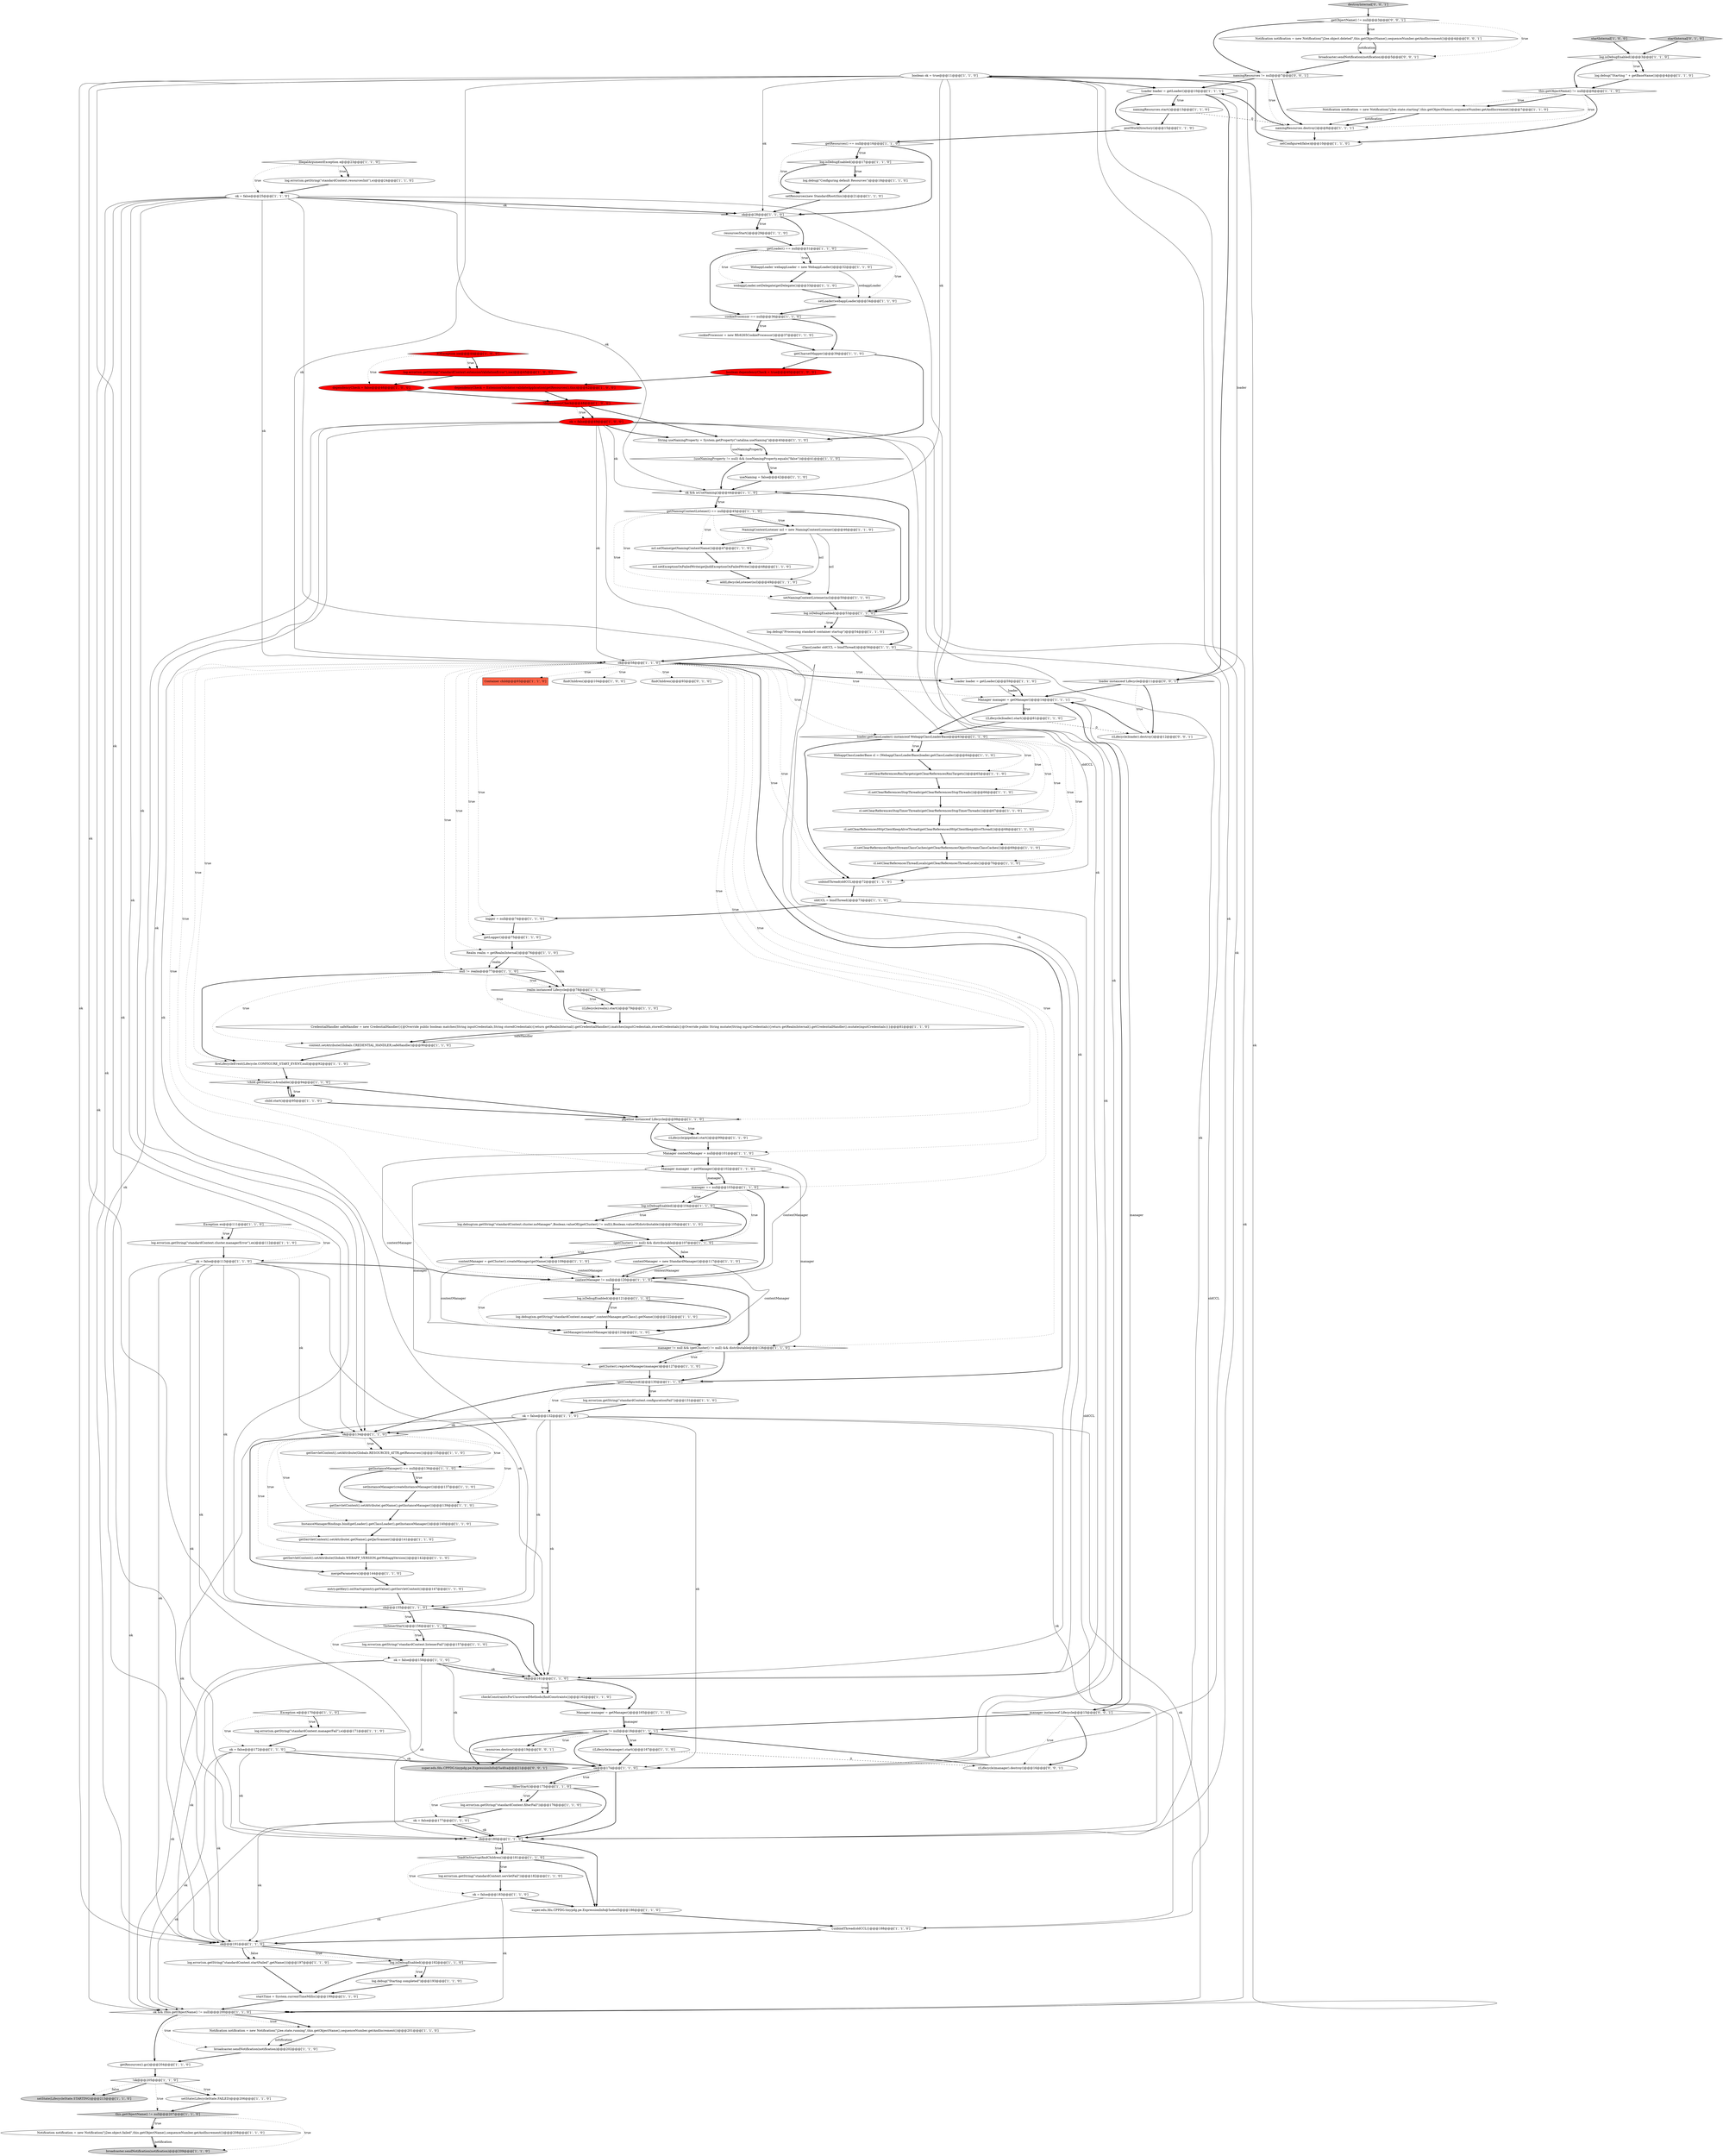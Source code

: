digraph {
135 [style = filled, label = "Exception ex@@@111@@@['1', '1', '0']", fillcolor = white, shape = diamond image = "AAA0AAABBB1BBB"];
41 [style = filled, label = "getCharsetMapper()@@@39@@@['1', '1', '0']", fillcolor = white, shape = ellipse image = "AAA0AAABBB1BBB"];
116 [style = filled, label = "getServletContext().setAttribute(.getName(),getInstanceManager())@@@139@@@['1', '1', '0']", fillcolor = white, shape = ellipse image = "AAA0AAABBB1BBB"];
69 [style = filled, label = "((Lifecycle)realm).start()@@@79@@@['1', '1', '0']", fillcolor = white, shape = ellipse image = "AAA0AAABBB1BBB"];
71 [style = filled, label = "getInstanceManager() == null@@@136@@@['1', '1', '0']", fillcolor = white, shape = diamond image = "AAA0AAABBB1BBB"];
6 [style = filled, label = "setState(LifecycleState.STARTING)@@@213@@@['1', '1', '0']", fillcolor = lightgray, shape = ellipse image = "AAA0AAABBB1BBB"];
82 [style = filled, label = "Manager manager = getManager()@@@165@@@['1', '1', '0']", fillcolor = white, shape = ellipse image = "AAA0AAABBB1BBB"];
8 [style = filled, label = "boolean dependencyCheck = true@@@40@@@['1', '0', '0']", fillcolor = red, shape = ellipse image = "AAA1AAABBB1BBB"];
128 [style = filled, label = "log.error(sm.getString(\"standardContext.cluster.managerError\"),ex)@@@112@@@['1', '1', '0']", fillcolor = white, shape = ellipse image = "AAA0AAABBB1BBB"];
19 [style = filled, label = "log.debug(\"Processing standard container startup\")@@@54@@@['1', '1', '0']", fillcolor = white, shape = ellipse image = "AAA0AAABBB1BBB"];
138 [style = filled, label = "ok = false@@@25@@@['1', '1', '0']", fillcolor = white, shape = ellipse image = "AAA0AAABBB1BBB"];
122 [style = filled, label = "log.isDebugEnabled()@@@104@@@['1', '1', '0']", fillcolor = white, shape = diamond image = "AAA0AAABBB1BBB"];
146 [style = filled, label = "Notification notification = new Notification(\"j2ee.object.deleted\",this.getObjectName(),sequenceNumber.getAndIncrement())@@@4@@@['0', '0', '1']", fillcolor = white, shape = ellipse image = "AAA0AAABBB3BBB"];
32 [style = filled, label = "ok && isUseNaming()@@@44@@@['1', '1', '0']", fillcolor = white, shape = diamond image = "AAA0AAABBB1BBB"];
14 [style = filled, label = "fireLifecycleEvent(Lifecycle.CONFIGURE_START_EVENT,null)@@@92@@@['1', '1', '0']", fillcolor = white, shape = ellipse image = "AAA0AAABBB1BBB"];
7 [style = filled, label = "((Lifecycle)pipeline).start()@@@99@@@['1', '1', '0']", fillcolor = white, shape = ellipse image = "AAA0AAABBB1BBB"];
119 [style = filled, label = "child.start()@@@95@@@['1', '1', '0']", fillcolor = white, shape = ellipse image = "AAA0AAABBB1BBB"];
61 [style = filled, label = "Container child@@@93@@@['1', '1', '0']", fillcolor = tomato, shape = box image = "AAA0AAABBB1BBB"];
133 [style = filled, label = "Notification notification = new Notification(\"j2ee.object.failed\",this.getObjectName(),sequenceNumber.getAndIncrement())@@@208@@@['1', '1', '0']", fillcolor = white, shape = ellipse image = "AAA0AAABBB1BBB"];
124 [style = filled, label = "log.error(sm.getString(\"standardContext.configurationFail\"))@@@131@@@['1', '1', '0']", fillcolor = white, shape = ellipse image = "AAA0AAABBB1BBB"];
3 [style = filled, label = "findChildren()@@@104@@@['1', '0', '0']", fillcolor = white, shape = ellipse image = "AAA0AAABBB1BBB"];
24 [style = filled, label = "log.error(sm.getString(\"standardContext.listenerFail\"))@@@157@@@['1', '1', '0']", fillcolor = white, shape = ellipse image = "AAA0AAABBB1BBB"];
1 [style = filled, label = "log.error(sm.getString(\"standardContext.servletFail\"))@@@182@@@['1', '1', '0']", fillcolor = white, shape = ellipse image = "AAA0AAABBB1BBB"];
17 [style = filled, label = "Notification notification = new Notification(\"j2ee.state.running\",this.getObjectName(),sequenceNumber.getAndIncrement())@@@201@@@['1', '1', '0']", fillcolor = white, shape = ellipse image = "AAA0AAABBB1BBB"];
106 [style = filled, label = "Manager contextManager = null@@@101@@@['1', '1', '0']", fillcolor = white, shape = ellipse image = "AAA0AAABBB1BBB"];
45 [style = filled, label = "!loadOnStartup(findChildren())@@@181@@@['1', '1', '0']", fillcolor = white, shape = diamond image = "AAA0AAABBB1BBB"];
77 [style = filled, label = "CredentialHandler safeHandler = new CredentialHandler(){@Override public boolean matches(String inputCredentials,String storedCredentials){return getRealmInternal().getCredentialHandler().matches(inputCredentials,storedCredentials)}@Override public String mutate(String inputCredentials){return getRealmInternal().getCredentialHandler().mutate(inputCredentials)}}@@@81@@@['1', '1', '0']", fillcolor = white, shape = ellipse image = "AAA0AAABBB1BBB"];
36 [style = filled, label = "setResources(new StandardRoot(this))@@@21@@@['1', '1', '0']", fillcolor = white, shape = ellipse image = "AAA0AAABBB1BBB"];
125 [style = filled, label = "ok@@@134@@@['1', '1', '0']", fillcolor = white, shape = diamond image = "AAA0AAABBB1BBB"];
100 [style = filled, label = "manager != null && (getCluster() != null) && distributable@@@126@@@['1', '1', '0']", fillcolor = white, shape = diamond image = "AAA0AAABBB1BBB"];
46 [style = filled, label = "!filterStart()@@@175@@@['1', '1', '0']", fillcolor = white, shape = diamond image = "AAA0AAABBB1BBB"];
43 [style = filled, label = "cookieProcessor = new Rfc6265CookieProcessor()@@@37@@@['1', '1', '0']", fillcolor = white, shape = ellipse image = "AAA0AAABBB1BBB"];
103 [style = filled, label = "IOException ioe@@@44@@@['1', '0', '0']", fillcolor = red, shape = diamond image = "AAA1AAABBB1BBB"];
142 [style = filled, label = "getServletContext().setAttribute(Globals.WEBAPP_VERSION,getWebappVersion())@@@142@@@['1', '1', '0']", fillcolor = white, shape = ellipse image = "AAA0AAABBB1BBB"];
86 [style = filled, label = "this.getObjectName() != null@@@6@@@['1', '1', '0']", fillcolor = white, shape = diamond image = "AAA0AAABBB1BBB"];
101 [style = filled, label = "log.error(sm.getString(\"standardContext.filterFail\"))@@@176@@@['1', '1', '0']", fillcolor = white, shape = ellipse image = "AAA0AAABBB1BBB"];
70 [style = filled, label = "manager == null@@@103@@@['1', '1', '0']", fillcolor = white, shape = diamond image = "AAA0AAABBB1BBB"];
81 [style = filled, label = "NamingContextListener ncl = new NamingContextListener()@@@46@@@['1', '1', '0']", fillcolor = white, shape = ellipse image = "AAA0AAABBB1BBB"];
13 [style = filled, label = "ClassLoader oldCCL = bindThread()@@@56@@@['1', '1', '0']", fillcolor = white, shape = ellipse image = "AAA0AAABBB1BBB"];
145 [style = filled, label = "loader instanceof Lifecycle@@@11@@@['0', '0', '1']", fillcolor = white, shape = diamond image = "AAA0AAABBB3BBB"];
60 [style = filled, label = "setManager(contextManager)@@@124@@@['1', '1', '0']", fillcolor = white, shape = ellipse image = "AAA0AAABBB1BBB"];
90 [style = filled, label = "webappLoader.setDelegate(getDelegate())@@@33@@@['1', '1', '0']", fillcolor = white, shape = ellipse image = "AAA0AAABBB1BBB"];
110 [style = filled, label = "contextManager = getCluster().createManager(getName())@@@109@@@['1', '1', '0']", fillcolor = white, shape = ellipse image = "AAA0AAABBB1BBB"];
80 [style = filled, label = "getResources().gc()@@@204@@@['1', '1', '0']", fillcolor = white, shape = ellipse image = "AAA0AAABBB1BBB"];
40 [style = filled, label = "{unbindThread(oldCCL)}@@@188@@@['1', '1', '0']", fillcolor = white, shape = ellipse image = "AAA0AAABBB1BBB"];
148 [style = filled, label = "broadcaster.sendNotification(notification)@@@5@@@['0', '0', '1']", fillcolor = white, shape = ellipse image = "AAA0AAABBB3BBB"];
144 [style = filled, label = "findChildren()@@@93@@@['0', '1', '0']", fillcolor = white, shape = ellipse image = "AAA0AAABBB2BBB"];
127 [style = filled, label = "(useNamingProperty != null) && (useNamingProperty.equals(\"false\"))@@@41@@@['1', '1', '0']", fillcolor = white, shape = diamond image = "AAA0AAABBB1BBB"];
123 [style = filled, label = "loader.getClassLoader() instanceof WebappClassLoaderBase@@@63@@@['1', '1', '0']", fillcolor = white, shape = diamond image = "AAA0AAABBB1BBB"];
151 [style = filled, label = "super.edu.fdu.CPPDG.tinypdg.pe.ExpressionInfo@5a4fca@@@21@@@['0', '0', '1']", fillcolor = lightgray, shape = ellipse image = "AAA0AAABBB3BBB"];
88 [style = filled, label = "log.debug(\"Starting completed\")@@@193@@@['1', '1', '0']", fillcolor = white, shape = ellipse image = "AAA0AAABBB1BBB"];
57 [style = filled, label = "getResources() == null@@@16@@@['1', '1', '0']", fillcolor = white, shape = diamond image = "AAA0AAABBB1BBB"];
21 [style = filled, label = "pipeline instanceof Lifecycle@@@98@@@['1', '1', '0']", fillcolor = white, shape = diamond image = "AAA0AAABBB1BBB"];
120 [style = filled, label = "entry.getKey().onStartup(entry.getValue(),getServletContext())@@@147@@@['1', '1', '0']", fillcolor = white, shape = ellipse image = "AAA0AAABBB1BBB"];
23 [style = filled, label = "dependencyCheck = false@@@46@@@['1', '0', '0']", fillcolor = red, shape = ellipse image = "AAA1AAABBB1BBB"];
114 [style = filled, label = "log.error(sm.getString(\"standardContext.resourcesInit\"),e)@@@24@@@['1', '1', '0']", fillcolor = white, shape = ellipse image = "AAA0AAABBB1BBB"];
2 [style = filled, label = "resourcesStart()@@@29@@@['1', '1', '0']", fillcolor = white, shape = ellipse image = "AAA0AAABBB1BBB"];
89 [style = filled, label = "Loader loader = getLoader()@@@10@@@['1', '1', '1']", fillcolor = white, shape = ellipse image = "AAA0AAABBB1BBB"];
115 [style = filled, label = "Manager manager = getManager()@@@102@@@['1', '1', '0']", fillcolor = white, shape = ellipse image = "AAA0AAABBB1BBB"];
113 [style = filled, label = "oldCCL = bindThread()@@@73@@@['1', '1', '0']", fillcolor = white, shape = ellipse image = "AAA0AAABBB1BBB"];
9 [style = filled, label = "log.error(sm.getString(\"standardContext.managerFail\"),e)@@@171@@@['1', '1', '0']", fillcolor = white, shape = ellipse image = "AAA0AAABBB1BBB"];
99 [style = filled, label = "realm instanceof Lifecycle@@@78@@@['1', '1', '0']", fillcolor = white, shape = diamond image = "AAA0AAABBB1BBB"];
54 [style = filled, label = "cookieProcessor == null@@@36@@@['1', '1', '0']", fillcolor = white, shape = diamond image = "AAA0AAABBB1BBB"];
126 [style = filled, label = "log.isDebugEnabled()@@@17@@@['1', '1', '0']", fillcolor = white, shape = diamond image = "AAA0AAABBB1BBB"];
39 [style = filled, label = "super.edu.fdu.CPPDG.tinypdg.pe.ExpressionInfo@5a4ed3@@@186@@@['1', '1', '0']", fillcolor = white, shape = ellipse image = "AAA0AAABBB1BBB"];
30 [style = filled, label = "context.setAttribute(Globals.CREDENTIAL_HANDLER,safeHandler)@@@90@@@['1', '1', '0']", fillcolor = white, shape = ellipse image = "AAA0AAABBB1BBB"];
12 [style = filled, label = "ok = false@@@113@@@['1', '1', '0']", fillcolor = white, shape = ellipse image = "AAA0AAABBB1BBB"];
5 [style = filled, label = "ok@@@191@@@['1', '1', '0']", fillcolor = white, shape = diamond image = "AAA0AAABBB1BBB"];
139 [style = filled, label = "cl.setClearReferencesThreadLocals(getClearReferencesThreadLocals())@@@70@@@['1', '1', '0']", fillcolor = white, shape = ellipse image = "AAA0AAABBB1BBB"];
51 [style = filled, label = "log.debug(sm.getString(\"standardContext.manager\",contextManager.getClass().getName()))@@@122@@@['1', '1', '0']", fillcolor = white, shape = ellipse image = "AAA0AAABBB1BBB"];
37 [style = filled, label = "Manager manager = getManager()@@@14@@@['1', '1', '1']", fillcolor = white, shape = ellipse image = "AAA0AAABBB1BBB"];
0 [style = filled, label = "((Lifecycle)manager).start()@@@167@@@['1', '1', '0']", fillcolor = white, shape = ellipse image = "AAA0AAABBB1BBB"];
105 [style = filled, label = "ok = false@@@183@@@['1', '1', '0']", fillcolor = white, shape = ellipse image = "AAA0AAABBB1BBB"];
92 [style = filled, label = "log.isDebugEnabled()@@@121@@@['1', '1', '0']", fillcolor = white, shape = diamond image = "AAA0AAABBB1BBB"];
131 [style = filled, label = "getNamingContextListener() == null@@@45@@@['1', '1', '0']", fillcolor = white, shape = diamond image = "AAA0AAABBB1BBB"];
22 [style = filled, label = "getServletContext().setAttribute(.getName(),getJarScanner())@@@141@@@['1', '1', '0']", fillcolor = white, shape = ellipse image = "AAA0AAABBB1BBB"];
130 [style = filled, label = "getServletContext().setAttribute(Globals.RESOURCES_ATTR,getResources())@@@135@@@['1', '1', '0']", fillcolor = white, shape = ellipse image = "AAA0AAABBB1BBB"];
129 [style = filled, label = "!listenerStart()@@@156@@@['1', '1', '0']", fillcolor = white, shape = diamond image = "AAA0AAABBB1BBB"];
47 [style = filled, label = "dependencyCheck = ExtensionValidator.validateApplication(getResources(),this)@@@42@@@['1', '0', '0']", fillcolor = red, shape = ellipse image = "AAA1AAABBB1BBB"];
111 [style = filled, label = "boolean ok = true@@@11@@@['1', '1', '0']", fillcolor = white, shape = ellipse image = "AAA0AAABBB1BBB"];
87 [style = filled, label = "log.isDebugEnabled()@@@192@@@['1', '1', '0']", fillcolor = white, shape = diamond image = "AAA0AAABBB1BBB"];
112 [style = filled, label = "startInternal['1', '0', '0']", fillcolor = lightgray, shape = diamond image = "AAA0AAABBB1BBB"];
117 [style = filled, label = "setNamingContextListener(ncl)@@@50@@@['1', '1', '0']", fillcolor = white, shape = ellipse image = "AAA0AAABBB1BBB"];
27 [style = filled, label = "log.debug(\"Starting \" + getBaseName())@@@4@@@['1', '1', '0']", fillcolor = white, shape = ellipse image = "AAA0AAABBB1BBB"];
66 [style = filled, label = "ok = false@@@158@@@['1', '1', '0']", fillcolor = white, shape = ellipse image = "AAA0AAABBB1BBB"];
147 [style = filled, label = "((Lifecycle)manager).destroy()@@@16@@@['0', '0', '1']", fillcolor = white, shape = ellipse image = "AAA0AAABBB3BBB"];
78 [style = filled, label = "ok = false@@@177@@@['1', '1', '0']", fillcolor = white, shape = ellipse image = "AAA0AAABBB1BBB"];
48 [style = filled, label = "ok@@@155@@@['1', '1', '0']", fillcolor = white, shape = diamond image = "AAA0AAABBB1BBB"];
56 [style = filled, label = "broadcaster.sendNotification(notification)@@@209@@@['1', '1', '0']", fillcolor = lightgray, shape = ellipse image = "AAA0AAABBB1BBB"];
152 [style = filled, label = "destroyInternal['0', '0', '1']", fillcolor = lightgray, shape = diamond image = "AAA0AAABBB3BBB"];
94 [style = filled, label = "resources != null@@@18@@@['1', '1', '1']", fillcolor = white, shape = diamond image = "AAA0AAABBB1BBB"];
72 [style = filled, label = "Exception e@@@170@@@['1', '1', '0']", fillcolor = white, shape = diamond image = "AAA0AAABBB1BBB"];
150 [style = filled, label = "((Lifecycle)loader).destroy()@@@12@@@['0', '0', '1']", fillcolor = white, shape = ellipse image = "AAA0AAABBB3BBB"];
58 [style = filled, label = "ok = false@@@49@@@['1', '0', '0']", fillcolor = red, shape = ellipse image = "AAA1AAABBB1BBB"];
34 [style = filled, label = "ok = false@@@172@@@['1', '1', '0']", fillcolor = white, shape = ellipse image = "AAA0AAABBB1BBB"];
11 [style = filled, label = "ok@@@174@@@['1', '1', '0']", fillcolor = white, shape = diamond image = "AAA0AAABBB1BBB"];
141 [style = filled, label = "InstanceManagerBindings.bind(getLoader().getClassLoader(),getInstanceManager())@@@140@@@['1', '1', '0']", fillcolor = white, shape = ellipse image = "AAA0AAABBB1BBB"];
134 [style = filled, label = "((Lifecycle)loader).start()@@@61@@@['1', '1', '0']", fillcolor = white, shape = ellipse image = "AAA0AAABBB1BBB"];
73 [style = filled, label = "ok && (this.getObjectName() != null)@@@200@@@['1', '1', '0']", fillcolor = white, shape = diamond image = "AAA0AAABBB1BBB"];
68 [style = filled, label = "Notification notification = new Notification(\"j2ee.state.starting\",this.getObjectName(),sequenceNumber.getAndIncrement())@@@7@@@['1', '1', '0']", fillcolor = white, shape = ellipse image = "AAA0AAABBB1BBB"];
107 [style = filled, label = "namingResources.start()@@@13@@@['1', '1', '0']", fillcolor = white, shape = ellipse image = "AAA0AAABBB1BBB"];
83 [style = filled, label = "setConfigured(false)@@@10@@@['1', '1', '0']", fillcolor = white, shape = ellipse image = "AAA0AAABBB1BBB"];
109 [style = filled, label = "log.error(sm.getString(\"standardContext.startFailed\",getName()))@@@197@@@['1', '1', '0']", fillcolor = white, shape = ellipse image = "AAA0AAABBB1BBB"];
136 [style = filled, label = "ncl.setName(getNamingContextName())@@@47@@@['1', '1', '0']", fillcolor = white, shape = ellipse image = "AAA0AAABBB1BBB"];
118 [style = filled, label = "!ok@@@205@@@['1', '1', '0']", fillcolor = white, shape = diamond image = "AAA0AAABBB1BBB"];
18 [style = filled, label = "setState(LifecycleState.FAILED)@@@206@@@['1', '1', '0']", fillcolor = white, shape = ellipse image = "AAA0AAABBB1BBB"];
49 [style = filled, label = "setLoader(webappLoader)@@@34@@@['1', '1', '0']", fillcolor = white, shape = ellipse image = "AAA0AAABBB1BBB"];
33 [style = filled, label = "!dependencyCheck@@@48@@@['1', '0', '0']", fillcolor = red, shape = diamond image = "AAA1AAABBB1BBB"];
93 [style = filled, label = "useNaming = false@@@42@@@['1', '1', '0']", fillcolor = white, shape = ellipse image = "AAA0AAABBB1BBB"];
75 [style = filled, label = "setInstanceManager(createInstanceManager())@@@137@@@['1', '1', '0']", fillcolor = white, shape = ellipse image = "AAA0AAABBB1BBB"];
104 [style = filled, label = "Loader loader = getLoader()@@@59@@@['1', '1', '0']", fillcolor = white, shape = ellipse image = "AAA0AAABBB1BBB"];
149 [style = filled, label = "manager instanceof Lifecycle@@@15@@@['0', '0', '1']", fillcolor = white, shape = diamond image = "AAA0AAABBB3BBB"];
28 [style = filled, label = "namingResources.destroy()@@@8@@@['1', '1', '1']", fillcolor = white, shape = ellipse image = "AAA0AAABBB1BBB"];
53 [style = filled, label = "null != realm@@@77@@@['1', '1', '0']", fillcolor = white, shape = diamond image = "AAA0AAABBB1BBB"];
153 [style = filled, label = "namingResources != null@@@7@@@['0', '0', '1']", fillcolor = white, shape = diamond image = "AAA0AAABBB3BBB"];
154 [style = filled, label = "getObjectName() != null@@@3@@@['0', '0', '1']", fillcolor = white, shape = diamond image = "AAA0AAABBB3BBB"];
50 [style = filled, label = "startTime = System.currentTimeMillis()@@@199@@@['1', '1', '0']", fillcolor = white, shape = ellipse image = "AAA0AAABBB1BBB"];
140 [style = filled, label = "!child.getState().isAvailable()@@@94@@@['1', '1', '0']", fillcolor = white, shape = diamond image = "AAA0AAABBB1BBB"];
132 [style = filled, label = "!getConfigured()@@@130@@@['1', '1', '0']", fillcolor = white, shape = diamond image = "AAA0AAABBB1BBB"];
98 [style = filled, label = "String useNamingProperty = System.getProperty(\"catalina.useNaming\")@@@40@@@['1', '1', '0']", fillcolor = white, shape = ellipse image = "AAA0AAABBB1BBB"];
62 [style = filled, label = "ncl.setExceptionOnFailedWrite(getJndiExceptionOnFailedWrite())@@@48@@@['1', '1', '0']", fillcolor = white, shape = ellipse image = "AAA0AAABBB1BBB"];
102 [style = filled, label = "getCluster().registerManager(manager)@@@127@@@['1', '1', '0']", fillcolor = white, shape = ellipse image = "AAA0AAABBB1BBB"];
121 [style = filled, label = "log.debug(sm.getString(\"standardContext.cluster.noManager\",Boolean.valueOf((getCluster() != null)),Boolean.valueOf(distributable)))@@@105@@@['1', '1', '0']", fillcolor = white, shape = ellipse image = "AAA0AAABBB1BBB"];
143 [style = filled, label = "startInternal['0', '1', '0']", fillcolor = lightgray, shape = diamond image = "AAA0AAABBB2BBB"];
35 [style = filled, label = "IllegalArgumentException e@@@23@@@['1', '1', '0']", fillcolor = white, shape = diamond image = "AAA0AAABBB1BBB"];
10 [style = filled, label = "contextManager = new StandardManager()@@@117@@@['1', '1', '0']", fillcolor = white, shape = ellipse image = "AAA0AAABBB1BBB"];
137 [style = filled, label = "checkConstraintsForUncoveredMethods(findConstraints())@@@162@@@['1', '1', '0']", fillcolor = white, shape = ellipse image = "AAA0AAABBB1BBB"];
64 [style = filled, label = "getLogger()@@@75@@@['1', '1', '0']", fillcolor = white, shape = ellipse image = "AAA0AAABBB1BBB"];
26 [style = filled, label = "cl.setClearReferencesHttpClientKeepAliveThread(getClearReferencesHttpClientKeepAliveThread())@@@68@@@['1', '1', '0']", fillcolor = white, shape = ellipse image = "AAA0AAABBB1BBB"];
38 [style = filled, label = "cl.setClearReferencesObjectStreamClassCaches(getClearReferencesObjectStreamClassCaches())@@@69@@@['1', '1', '0']", fillcolor = white, shape = ellipse image = "AAA0AAABBB1BBB"];
74 [style = filled, label = "log.isDebugEnabled()@@@3@@@['1', '1', '0']", fillcolor = white, shape = diamond image = "AAA0AAABBB1BBB"];
76 [style = filled, label = "log.error(sm.getString(\"standardContext.extensionValidationError\"),ioe)@@@45@@@['1', '0', '0']", fillcolor = red, shape = ellipse image = "AAA1AAABBB1BBB"];
96 [style = filled, label = "WebappLoader webappLoader = new WebappLoader()@@@32@@@['1', '1', '0']", fillcolor = white, shape = ellipse image = "AAA0AAABBB1BBB"];
4 [style = filled, label = "contextManager != null@@@120@@@['1', '1', '0']", fillcolor = white, shape = diamond image = "AAA0AAABBB1BBB"];
97 [style = filled, label = "this.getObjectName() != null@@@207@@@['1', '1', '0']", fillcolor = lightgray, shape = diamond image = "AAA0AAABBB1BBB"];
55 [style = filled, label = "cl.setClearReferencesStopThreads(getClearReferencesStopThreads())@@@66@@@['1', '1', '0']", fillcolor = white, shape = ellipse image = "AAA0AAABBB1BBB"];
155 [style = filled, label = "resources.destroy()@@@19@@@['0', '0', '1']", fillcolor = white, shape = ellipse image = "AAA0AAABBB3BBB"];
85 [style = filled, label = "unbindThread(oldCCL)@@@72@@@['1', '1', '0']", fillcolor = white, shape = ellipse image = "AAA0AAABBB1BBB"];
31 [style = filled, label = "log.debug(\"Configuring default Resources\")@@@18@@@['1', '1', '0']", fillcolor = white, shape = ellipse image = "AAA0AAABBB1BBB"];
59 [style = filled, label = "cl.setClearReferencesRmiTargets(getClearReferencesRmiTargets())@@@65@@@['1', '1', '0']", fillcolor = white, shape = ellipse image = "AAA0AAABBB1BBB"];
42 [style = filled, label = "broadcaster.sendNotification(notification)@@@202@@@['1', '1', '0']", fillcolor = white, shape = ellipse image = "AAA0AAABBB1BBB"];
108 [style = filled, label = "ok = false@@@132@@@['1', '1', '0']", fillcolor = white, shape = ellipse image = "AAA0AAABBB1BBB"];
65 [style = filled, label = "(getCluster() != null) && distributable@@@107@@@['1', '1', '0']", fillcolor = white, shape = diamond image = "AAA0AAABBB1BBB"];
63 [style = filled, label = "WebappClassLoaderBase cl = (WebappClassLoaderBase)loader.getClassLoader()@@@64@@@['1', '1', '0']", fillcolor = white, shape = ellipse image = "AAA0AAABBB1BBB"];
20 [style = filled, label = "cl.setClearReferencesStopTimerThreads(getClearReferencesStopTimerThreads())@@@67@@@['1', '1', '0']", fillcolor = white, shape = ellipse image = "AAA0AAABBB1BBB"];
16 [style = filled, label = "log.isDebugEnabled()@@@53@@@['1', '1', '0']", fillcolor = white, shape = diamond image = "AAA0AAABBB1BBB"];
52 [style = filled, label = "Realm realm = getRealmInternal()@@@76@@@['1', '1', '0']", fillcolor = white, shape = ellipse image = "AAA0AAABBB1BBB"];
79 [style = filled, label = "mergeParameters()@@@144@@@['1', '1', '0']", fillcolor = white, shape = ellipse image = "AAA0AAABBB1BBB"];
25 [style = filled, label = "postWorkDirectory()@@@15@@@['1', '1', '0']", fillcolor = white, shape = ellipse image = "AAA0AAABBB1BBB"];
29 [style = filled, label = "addLifecycleListener(ncl)@@@49@@@['1', '1', '0']", fillcolor = white, shape = ellipse image = "AAA0AAABBB1BBB"];
67 [style = filled, label = "ok@@@161@@@['1', '1', '0']", fillcolor = white, shape = diamond image = "AAA0AAABBB1BBB"];
84 [style = filled, label = "ok@@@58@@@['1', '1', '0']", fillcolor = white, shape = diamond image = "AAA0AAABBB1BBB"];
15 [style = filled, label = "ok@@@28@@@['1', '1', '0']", fillcolor = white, shape = diamond image = "AAA0AAABBB1BBB"];
95 [style = filled, label = "getLoader() == null@@@31@@@['1', '1', '0']", fillcolor = white, shape = diamond image = "AAA0AAABBB1BBB"];
44 [style = filled, label = "ok@@@180@@@['1', '1', '0']", fillcolor = white, shape = diamond image = "AAA0AAABBB1BBB"];
91 [style = filled, label = "logger = null@@@74@@@['1', '1', '0']", fillcolor = white, shape = ellipse image = "AAA0AAABBB1BBB"];
108->73 [style = solid, label="ok"];
10->4 [style = solid, label="contextManager"];
35->114 [style = dotted, label="true"];
118->6 [style = bold, label=""];
118->97 [style = dotted, label="true"];
121->65 [style = bold, label=""];
1->105 [style = bold, label=""];
78->5 [style = solid, label="ok"];
149->147 [style = dotted, label="true"];
125->22 [style = dotted, label="true"];
89->145 [style = bold, label=""];
57->126 [style = bold, label=""];
58->32 [style = solid, label="ok"];
81->29 [style = solid, label="ncl"];
66->67 [style = solid, label="ok"];
106->4 [style = solid, label="contextManager"];
23->33 [style = bold, label=""];
108->44 [style = solid, label="ok"];
108->5 [style = solid, label="ok"];
8->47 [style = bold, label=""];
30->14 [style = bold, label=""];
153->28 [style = dotted, label="true"];
46->78 [style = dotted, label="true"];
15->95 [style = bold, label=""];
25->57 [style = bold, label=""];
53->99 [style = dotted, label="true"];
45->1 [style = dotted, label="true"];
147->94 [style = bold, label=""];
58->84 [style = solid, label="ok"];
78->73 [style = solid, label="ok"];
125->142 [style = dotted, label="true"];
138->125 [style = solid, label="ok"];
17->42 [style = bold, label=""];
134->123 [style = bold, label=""];
111->67 [style = solid, label="ok"];
133->56 [style = solid, label="notification"];
126->31 [style = dotted, label="true"];
145->150 [style = dotted, label="true"];
51->60 [style = bold, label=""];
84->140 [style = dotted, label="true"];
138->32 [style = solid, label="ok"];
49->54 [style = bold, label=""];
72->9 [style = bold, label=""];
32->131 [style = bold, label=""];
138->15 [style = bold, label=""];
138->48 [style = solid, label="ok"];
5->87 [style = bold, label=""];
85->113 [style = bold, label=""];
0->11 [style = bold, label=""];
123->139 [style = dotted, label="true"];
86->28 [style = dotted, label="true"];
34->5 [style = solid, label="ok"];
84->91 [style = dotted, label="true"];
111->11 [style = solid, label="ok"];
54->43 [style = dotted, label="true"];
70->4 [style = bold, label=""];
43->41 [style = bold, label=""];
137->82 [style = bold, label=""];
65->10 [style = bold, label=""];
70->65 [style = dotted, label="true"];
119->21 [style = bold, label=""];
138->44 [style = solid, label="ok"];
52->53 [style = bold, label=""];
38->139 [style = bold, label=""];
89->107 [style = dotted, label="true"];
84->3 [style = dotted, label="true"];
77->30 [style = solid, label="safeHandler"];
92->60 [style = bold, label=""];
21->106 [style = bold, label=""];
140->21 [style = bold, label=""];
99->77 [style = bold, label=""];
146->148 [style = solid, label="notification"];
42->80 [style = bold, label=""];
60->100 [style = bold, label=""];
87->88 [style = bold, label=""];
94->151 [style = bold, label=""];
138->11 [style = solid, label="ok"];
127->93 [style = bold, label=""];
10->4 [style = bold, label=""];
84->123 [style = dotted, label="true"];
98->127 [style = bold, label=""];
74->27 [style = bold, label=""];
58->73 [style = solid, label="ok"];
110->60 [style = solid, label="contextManager"];
2->95 [style = bold, label=""];
138->84 [style = solid, label="ok"];
58->98 [style = bold, label=""];
48->129 [style = dotted, label="true"];
119->140 [style = bold, label=""];
123->85 [style = bold, label=""];
111->15 [style = solid, label="ok"];
58->125 [style = solid, label="ok"];
131->136 [style = dotted, label="true"];
95->49 [style = dotted, label="true"];
132->124 [style = bold, label=""];
84->104 [style = dotted, label="true"];
73->80 [style = bold, label=""];
28->89 [style = bold, label=""];
21->7 [style = dotted, label="true"];
138->5 [style = solid, label="ok"];
122->65 [style = bold, label=""];
82->94 [style = bold, label=""];
149->94 [style = bold, label=""];
100->132 [style = bold, label=""];
37->149 [style = solid, label="manager"];
11->46 [style = dotted, label="true"];
123->63 [style = bold, label=""];
84->61 [style = dotted, label="true"];
53->99 [style = bold, label=""];
104->37 [style = solid, label="loader"];
64->52 [style = bold, label=""];
57->36 [style = dotted, label="true"];
66->67 [style = bold, label=""];
15->2 [style = dotted, label="true"];
67->137 [style = dotted, label="true"];
11->44 [style = bold, label=""];
62->29 [style = bold, label=""];
116->141 [style = bold, label=""];
16->19 [style = bold, label=""];
95->54 [style = bold, label=""];
71->75 [style = bold, label=""];
102->132 [style = bold, label=""];
35->114 [style = bold, label=""];
27->86 [style = bold, label=""];
154->146 [style = bold, label=""];
155->151 [style = bold, label=""];
66->5 [style = solid, label="ok"];
58->5 [style = solid, label="ok"];
115->70 [style = bold, label=""];
142->79 [style = bold, label=""];
120->48 [style = bold, label=""];
59->55 [style = bold, label=""];
45->105 [style = dotted, label="true"];
70->122 [style = dotted, label="true"];
133->56 [style = bold, label=""];
33->58 [style = bold, label=""];
130->71 [style = bold, label=""];
73->17 [style = dotted, label="true"];
99->69 [style = bold, label=""];
71->116 [style = bold, label=""];
150->37 [style = bold, label=""];
66->11 [style = solid, label="ok"];
123->20 [style = dotted, label="true"];
134->150 [style = dashed, label="0"];
54->43 [style = bold, label=""];
96->49 [style = solid, label="webappLoader"];
154->146 [style = dotted, label="true"];
37->149 [style = bold, label=""];
32->16 [style = bold, label=""];
86->83 [style = bold, label=""];
70->122 [style = bold, label=""];
58->11 [style = solid, label="ok"];
39->40 [style = bold, label=""];
127->93 [style = dotted, label="true"];
93->32 [style = bold, label=""];
138->15 [style = solid, label="ok"];
84->104 [style = bold, label=""];
100->102 [style = bold, label=""];
12->11 [style = solid, label="ok"];
125->141 [style = dotted, label="true"];
12->5 [style = solid, label="ok"];
17->42 [style = solid, label="notification"];
113->91 [style = bold, label=""];
111->48 [style = solid, label="ok"];
84->113 [style = dotted, label="true"];
149->147 [style = bold, label=""];
95->90 [style = dotted, label="true"];
15->2 [style = bold, label=""];
34->11 [style = solid, label="ok"];
105->39 [style = bold, label=""];
52->53 [style = solid, label="realm"];
36->15 [style = bold, label=""];
140->119 [style = bold, label=""];
129->66 [style = dotted, label="true"];
37->134 [style = bold, label=""];
66->44 [style = solid, label="ok"];
72->34 [style = dotted, label="true"];
4->92 [style = bold, label=""];
84->53 [style = dotted, label="true"];
123->59 [style = dotted, label="true"];
129->24 [style = dotted, label="true"];
94->0 [style = dotted, label="true"];
33->98 [style = bold, label=""];
148->153 [style = bold, label=""];
126->36 [style = bold, label=""];
12->73 [style = solid, label="ok"];
111->89 [style = bold, label=""];
128->12 [style = bold, label=""];
123->26 [style = dotted, label="true"];
111->32 [style = solid, label="ok"];
9->34 [style = bold, label=""];
140->119 [style = dotted, label="true"];
132->124 [style = dotted, label="true"];
131->81 [style = bold, label=""];
74->27 [style = dotted, label="true"];
97->56 [style = dotted, label="true"];
89->145 [style = solid, label="loader"];
84->115 [style = dotted, label="true"];
4->92 [style = dotted, label="true"];
115->100 [style = solid, label="manager"];
123->38 [style = dotted, label="true"];
41->8 [style = bold, label=""];
143->74 [style = bold, label=""];
11->46 [style = bold, label=""];
14->140 [style = bold, label=""];
110->4 [style = bold, label=""];
122->121 [style = bold, label=""];
152->154 [style = bold, label=""];
108->48 [style = solid, label="ok"];
129->67 [style = bold, label=""];
92->51 [style = dotted, label="true"];
83->111 [style = bold, label=""];
81->136 [style = bold, label=""];
84->132 [style = bold, label=""];
123->55 [style = dotted, label="true"];
10->60 [style = solid, label="contextManager"];
52->99 [style = solid, label="realm"];
125->71 [style = dotted, label="true"];
88->50 [style = bold, label=""];
13->84 [style = bold, label=""];
34->73 [style = solid, label="ok"];
94->155 [style = dotted, label="true"];
131->29 [style = dotted, label="true"];
123->63 [style = dotted, label="true"];
84->21 [style = dotted, label="true"];
103->23 [style = dotted, label="true"];
109->50 [style = bold, label=""];
78->44 [style = bold, label=""];
53->30 [style = dotted, label="true"];
84->70 [style = dotted, label="true"];
94->155 [style = bold, label=""];
13->40 [style = solid, label="oldCCL"];
54->41 [style = bold, label=""];
115->102 [style = solid, label="manager"];
87->88 [style = dotted, label="true"];
5->87 [style = dotted, label="true"];
77->30 [style = bold, label=""];
5->109 [style = bold, label=""];
45->1 [style = bold, label=""];
105->73 [style = solid, label="ok"];
19->13 [style = bold, label=""];
96->90 [style = bold, label=""];
40->5 [style = bold, label=""];
100->102 [style = dotted, label="true"];
124->108 [style = bold, label=""];
74->86 [style = bold, label=""];
4->100 [style = bold, label=""];
37->123 [style = bold, label=""];
81->117 [style = solid, label="ncl"];
84->14 [style = dotted, label="true"];
12->48 [style = solid, label="ok"];
0->147 [style = dashed, label="0"];
118->18 [style = dotted, label="true"];
28->83 [style = bold, label=""];
44->45 [style = bold, label=""];
41->98 [style = bold, label=""];
44->45 [style = dotted, label="true"];
95->96 [style = dotted, label="true"];
63->59 [style = bold, label=""];
125->79 [style = bold, label=""];
24->66 [style = bold, label=""];
135->128 [style = bold, label=""];
138->67 [style = solid, label="ok"];
31->36 [style = bold, label=""];
34->44 [style = solid, label="ok"];
37->134 [style = dotted, label="true"];
12->44 [style = solid, label="ok"];
115->70 [style = solid, label="manager"];
58->44 [style = solid, label="ok"];
111->73 [style = solid, label="ok"];
53->14 [style = bold, label=""];
92->51 [style = bold, label=""];
35->138 [style = dotted, label="true"];
67->137 [style = bold, label=""];
7->106 [style = bold, label=""];
108->125 [style = bold, label=""];
154->153 [style = bold, label=""];
18->97 [style = bold, label=""];
57->15 [style = bold, label=""];
68->28 [style = solid, label="notification"];
84->37 [style = dotted, label="true"];
94->11 [style = bold, label=""];
101->78 [style = bold, label=""];
146->148 [style = bold, label=""];
68->28 [style = bold, label=""];
145->150 [style = bold, label=""];
16->19 [style = dotted, label="true"];
46->101 [style = bold, label=""];
118->18 [style = bold, label=""];
84->4 [style = dotted, label="true"];
33->58 [style = dotted, label="true"];
86->68 [style = dotted, label="true"];
106->115 [style = bold, label=""];
111->5 [style = solid, label="ok"];
103->76 [style = bold, label=""];
34->11 [style = bold, label=""];
122->121 [style = dotted, label="true"];
136->62 [style = bold, label=""];
58->67 [style = solid, label="ok"];
26->38 [style = bold, label=""];
80->118 [style = bold, label=""];
125->116 [style = dotted, label="true"];
48->67 [style = bold, label=""];
111->44 [style = solid, label="ok"];
154->148 [style = dotted, label="true"];
84->100 [style = dotted, label="true"];
99->69 [style = dotted, label="true"];
145->37 [style = bold, label=""];
73->42 [style = dotted, label="true"];
98->127 [style = solid, label="useNamingProperty"];
153->28 [style = bold, label=""];
12->125 [style = solid, label="ok"];
20->26 [style = bold, label=""];
65->10 [style = dotted, label="false"];
22->142 [style = bold, label=""];
105->5 [style = solid, label="ok"];
138->73 [style = solid, label="ok"];
47->33 [style = bold, label=""];
117->16 [style = bold, label=""];
58->48 [style = solid, label="ok"];
72->9 [style = dotted, label="true"];
112->74 [style = bold, label=""];
12->67 [style = solid, label="ok"];
129->24 [style = bold, label=""];
84->85 [style = dotted, label="true"];
79->120 [style = bold, label=""];
82->94 [style = solid, label="manager"];
90->49 [style = bold, label=""];
114->138 [style = bold, label=""];
103->76 [style = dotted, label="true"];
108->11 [style = solid, label="ok"];
57->126 [style = dotted, label="true"];
84->64 [style = dotted, label="true"];
73->17 [style = bold, label=""];
67->82 [style = bold, label=""];
69->77 [style = bold, label=""];
139->85 [style = bold, label=""];
108->125 [style = solid, label="ok"];
76->23 [style = bold, label=""];
84->106 [style = dotted, label="true"];
21->7 [style = bold, label=""];
86->68 [style = bold, label=""];
46->44 [style = bold, label=""];
107->25 [style = bold, label=""];
16->13 [style = bold, label=""];
32->131 [style = dotted, label="true"];
78->44 [style = solid, label="ok"];
110->4 [style = solid, label="contextManager"];
131->62 [style = dotted, label="true"];
4->60 [style = dotted, label="true"];
71->75 [style = dotted, label="true"];
48->129 [style = bold, label=""];
111->125 [style = solid, label="ok"];
132->125 [style = bold, label=""];
89->25 [style = bold, label=""];
91->64 [style = bold, label=""];
125->130 [style = bold, label=""];
87->50 [style = bold, label=""];
104->37 [style = bold, label=""];
106->60 [style = solid, label="contextManager"];
132->108 [style = dotted, label="true"];
125->130 [style = dotted, label="true"];
84->52 [style = dotted, label="true"];
13->85 [style = solid, label="oldCCL"];
135->128 [style = dotted, label="true"];
141->22 [style = bold, label=""];
29->117 [style = bold, label=""];
45->39 [style = bold, label=""];
94->0 [style = bold, label=""];
135->12 [style = dotted, label="true"];
55->20 [style = bold, label=""];
89->107 [style = bold, label=""];
66->73 [style = solid, label="ok"];
113->40 [style = solid, label="oldCCL"];
131->16 [style = bold, label=""];
65->110 [style = bold, label=""];
131->117 [style = dotted, label="true"];
44->39 [style = bold, label=""];
97->133 [style = dotted, label="true"];
118->6 [style = dotted, label="false"];
127->32 [style = bold, label=""];
46->101 [style = dotted, label="true"];
153->89 [style = bold, label=""];
111->84 [style = solid, label="ok"];
12->4 [style = bold, label=""];
131->81 [style = dotted, label="true"];
50->73 [style = bold, label=""];
84->144 [style = dotted, label="true"];
95->96 [style = bold, label=""];
5->109 [style = dotted, label="false"];
65->110 [style = dotted, label="true"];
108->67 [style = solid, label="ok"];
126->31 [style = bold, label=""];
97->133 [style = bold, label=""];
53->77 [style = dotted, label="true"];
75->116 [style = bold, label=""];
107->28 [style = dashed, label="0"];
}
